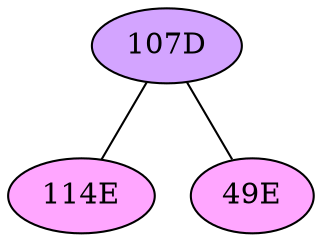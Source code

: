 // The Round Table
graph {
	"107D" [fillcolor="#D3A4FF" style=radial]
	"114E" [fillcolor="#FFA6FF" style=radial]
	"107D" -- "114E" [penwidth=1]
	"107D" [fillcolor="#D3A4FF" style=radial]
	"49E" [fillcolor="#FFA6FF" style=radial]
	"107D" -- "49E" [penwidth=1]
}
